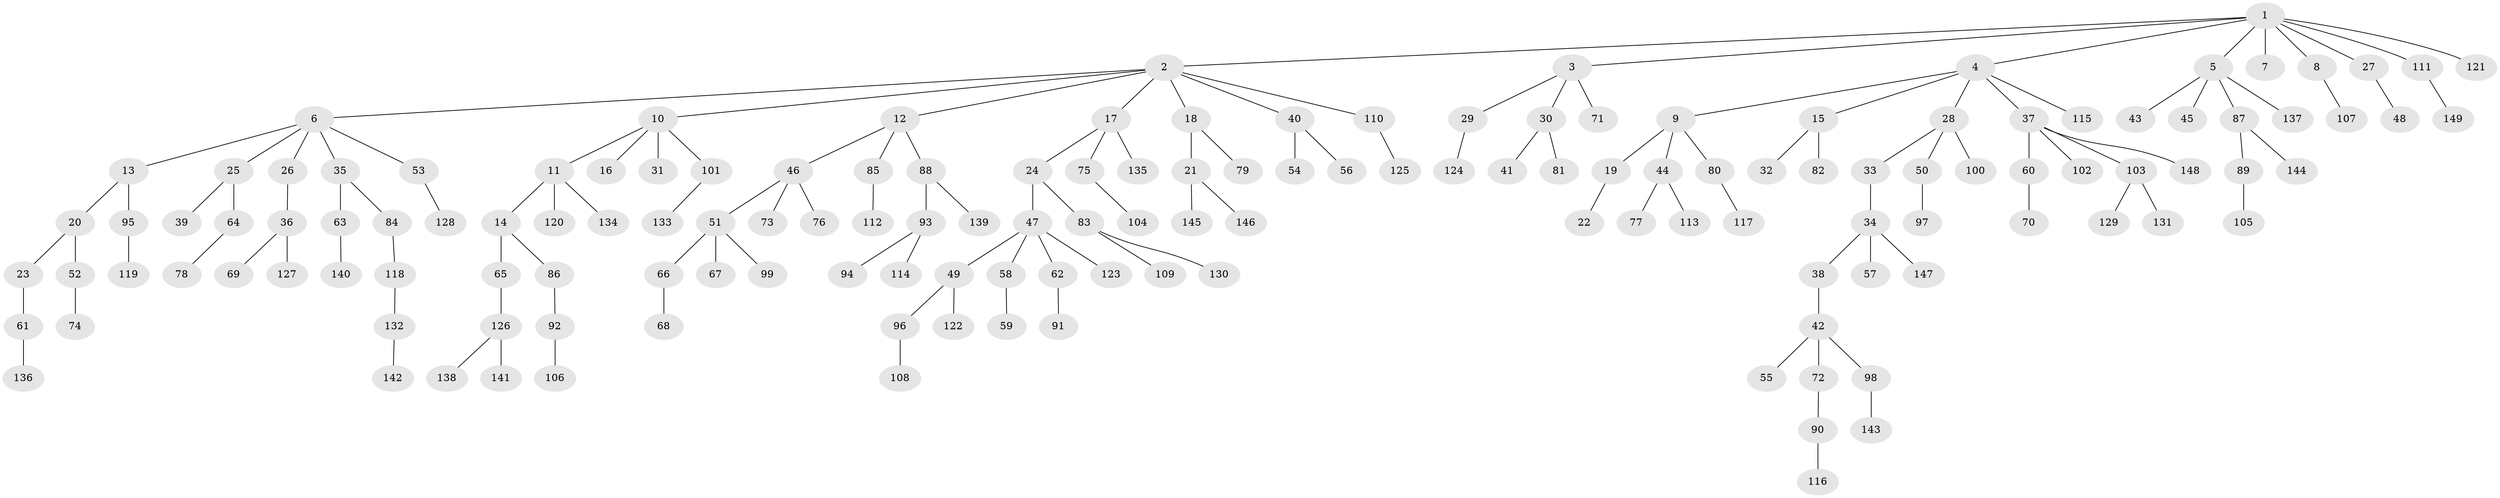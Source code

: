 // coarse degree distribution, {4: 0.02666666666666667, 1: 0.49333333333333335, 10: 0.013333333333333334, 2: 0.26666666666666666, 3: 0.16, 5: 0.02666666666666667, 7: 0.013333333333333334}
// Generated by graph-tools (version 1.1) at 2025/37/03/04/25 23:37:25]
// undirected, 149 vertices, 148 edges
graph export_dot {
  node [color=gray90,style=filled];
  1;
  2;
  3;
  4;
  5;
  6;
  7;
  8;
  9;
  10;
  11;
  12;
  13;
  14;
  15;
  16;
  17;
  18;
  19;
  20;
  21;
  22;
  23;
  24;
  25;
  26;
  27;
  28;
  29;
  30;
  31;
  32;
  33;
  34;
  35;
  36;
  37;
  38;
  39;
  40;
  41;
  42;
  43;
  44;
  45;
  46;
  47;
  48;
  49;
  50;
  51;
  52;
  53;
  54;
  55;
  56;
  57;
  58;
  59;
  60;
  61;
  62;
  63;
  64;
  65;
  66;
  67;
  68;
  69;
  70;
  71;
  72;
  73;
  74;
  75;
  76;
  77;
  78;
  79;
  80;
  81;
  82;
  83;
  84;
  85;
  86;
  87;
  88;
  89;
  90;
  91;
  92;
  93;
  94;
  95;
  96;
  97;
  98;
  99;
  100;
  101;
  102;
  103;
  104;
  105;
  106;
  107;
  108;
  109;
  110;
  111;
  112;
  113;
  114;
  115;
  116;
  117;
  118;
  119;
  120;
  121;
  122;
  123;
  124;
  125;
  126;
  127;
  128;
  129;
  130;
  131;
  132;
  133;
  134;
  135;
  136;
  137;
  138;
  139;
  140;
  141;
  142;
  143;
  144;
  145;
  146;
  147;
  148;
  149;
  1 -- 2;
  1 -- 3;
  1 -- 4;
  1 -- 5;
  1 -- 7;
  1 -- 8;
  1 -- 27;
  1 -- 111;
  1 -- 121;
  2 -- 6;
  2 -- 10;
  2 -- 12;
  2 -- 17;
  2 -- 18;
  2 -- 40;
  2 -- 110;
  3 -- 29;
  3 -- 30;
  3 -- 71;
  4 -- 9;
  4 -- 15;
  4 -- 28;
  4 -- 37;
  4 -- 115;
  5 -- 43;
  5 -- 45;
  5 -- 87;
  5 -- 137;
  6 -- 13;
  6 -- 25;
  6 -- 26;
  6 -- 35;
  6 -- 53;
  8 -- 107;
  9 -- 19;
  9 -- 44;
  9 -- 80;
  10 -- 11;
  10 -- 16;
  10 -- 31;
  10 -- 101;
  11 -- 14;
  11 -- 120;
  11 -- 134;
  12 -- 46;
  12 -- 85;
  12 -- 88;
  13 -- 20;
  13 -- 95;
  14 -- 65;
  14 -- 86;
  15 -- 32;
  15 -- 82;
  17 -- 24;
  17 -- 75;
  17 -- 135;
  18 -- 21;
  18 -- 79;
  19 -- 22;
  20 -- 23;
  20 -- 52;
  21 -- 145;
  21 -- 146;
  23 -- 61;
  24 -- 47;
  24 -- 83;
  25 -- 39;
  25 -- 64;
  26 -- 36;
  27 -- 48;
  28 -- 33;
  28 -- 50;
  28 -- 100;
  29 -- 124;
  30 -- 41;
  30 -- 81;
  33 -- 34;
  34 -- 38;
  34 -- 57;
  34 -- 147;
  35 -- 63;
  35 -- 84;
  36 -- 69;
  36 -- 127;
  37 -- 60;
  37 -- 102;
  37 -- 103;
  37 -- 148;
  38 -- 42;
  40 -- 54;
  40 -- 56;
  42 -- 55;
  42 -- 72;
  42 -- 98;
  44 -- 77;
  44 -- 113;
  46 -- 51;
  46 -- 73;
  46 -- 76;
  47 -- 49;
  47 -- 58;
  47 -- 62;
  47 -- 123;
  49 -- 96;
  49 -- 122;
  50 -- 97;
  51 -- 66;
  51 -- 67;
  51 -- 99;
  52 -- 74;
  53 -- 128;
  58 -- 59;
  60 -- 70;
  61 -- 136;
  62 -- 91;
  63 -- 140;
  64 -- 78;
  65 -- 126;
  66 -- 68;
  72 -- 90;
  75 -- 104;
  80 -- 117;
  83 -- 109;
  83 -- 130;
  84 -- 118;
  85 -- 112;
  86 -- 92;
  87 -- 89;
  87 -- 144;
  88 -- 93;
  88 -- 139;
  89 -- 105;
  90 -- 116;
  92 -- 106;
  93 -- 94;
  93 -- 114;
  95 -- 119;
  96 -- 108;
  98 -- 143;
  101 -- 133;
  103 -- 129;
  103 -- 131;
  110 -- 125;
  111 -- 149;
  118 -- 132;
  126 -- 138;
  126 -- 141;
  132 -- 142;
}
